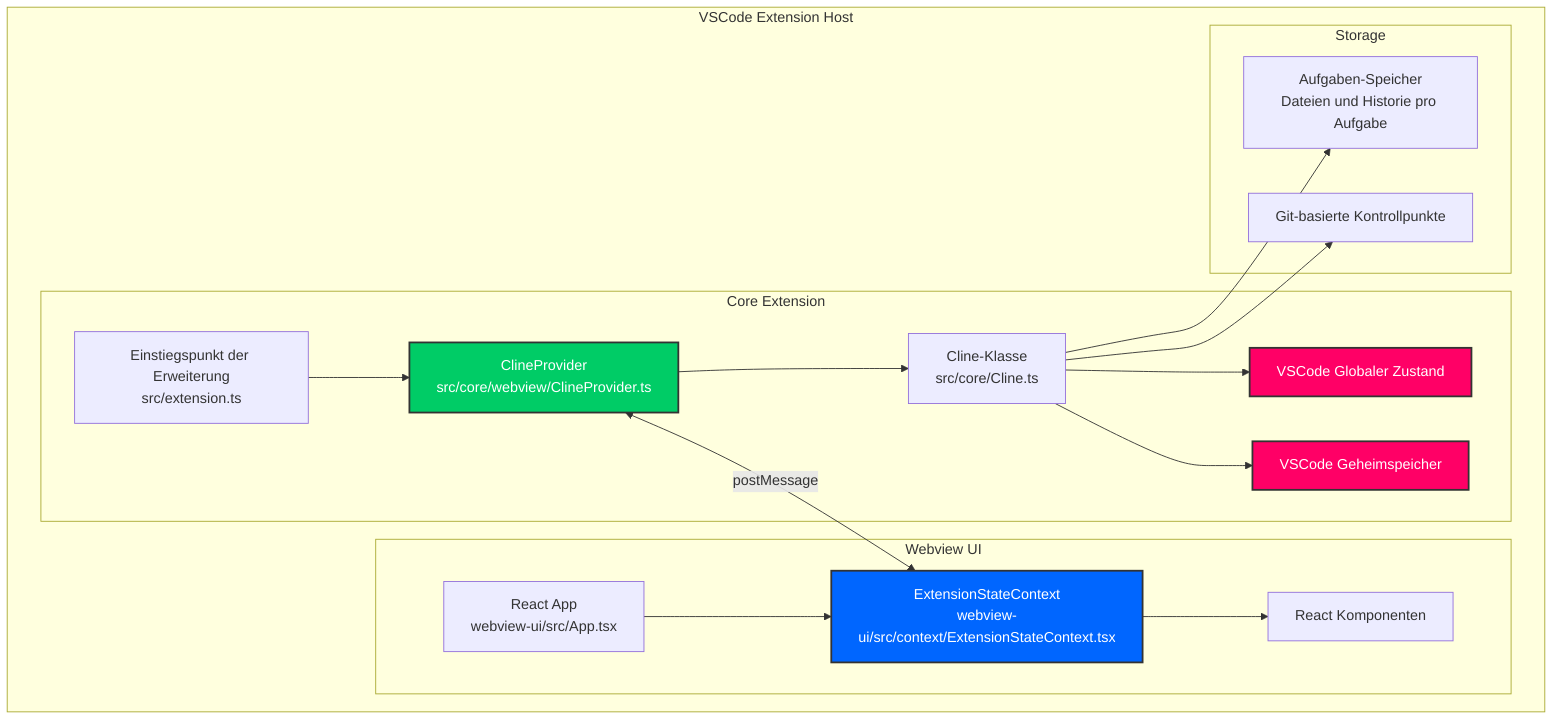 graph TB
    subgraph VSCode Extension Host
        subgraph Core Extension
            ExtensionEntry[Einstiegspunkt der Erweiterung<br/>src/extension.ts]
            ClineProvider[ClineProvider<br/>src/core/webview/ClineProvider.ts]
            ClineClass[Cline-Klasse<br/>src/core/Cline.ts]
            GlobalState[VSCode Globaler Zustand]
            SecretsStorage[VSCode Geheimspeicher]
        end

        subgraph Webview UI
            WebviewApp[React App<br/>webview-ui/src/App.tsx]
            ExtStateContext[ExtensionStateContext<br/>webview-ui/src/context/ExtensionStateContext.tsx]
            ReactComponents[React Komponenten]
        end

        subgraph Storage
            TaskStorage[Aufgaben-Speicher<br/>Dateien und Historie pro Aufgabe]
            CheckpointSystem[Git-basierte Kontrollpunkte]
        end
    end

    %% Core Extension Data Flow
    ExtensionEntry --> ClineProvider
    ClineProvider --> ClineClass
    ClineClass --> GlobalState
    ClineClass --> SecretsStorage
    ClineClass --> TaskStorage
    ClineClass --> CheckpointSystem

    %% Webview Data Flow
    WebviewApp --> ExtStateContext
    ExtStateContext --> ReactComponents

    %% Bidirectional Communication
    ClineProvider <-->|postMessage| ExtStateContext

    style GlobalState fill:#ff0066,stroke:#333,stroke-width:2px,color:#ffffff
    style SecretsStorage fill:#ff0066,stroke:#333,stroke-width:2px,color:#ffffff
    style ExtStateContext fill:#0066ff,stroke:#333,stroke-width:2px,color:#ffffff
    style ClineProvider fill:#00cc66,stroke:#333,stroke-width:2px,color:#ffffff
